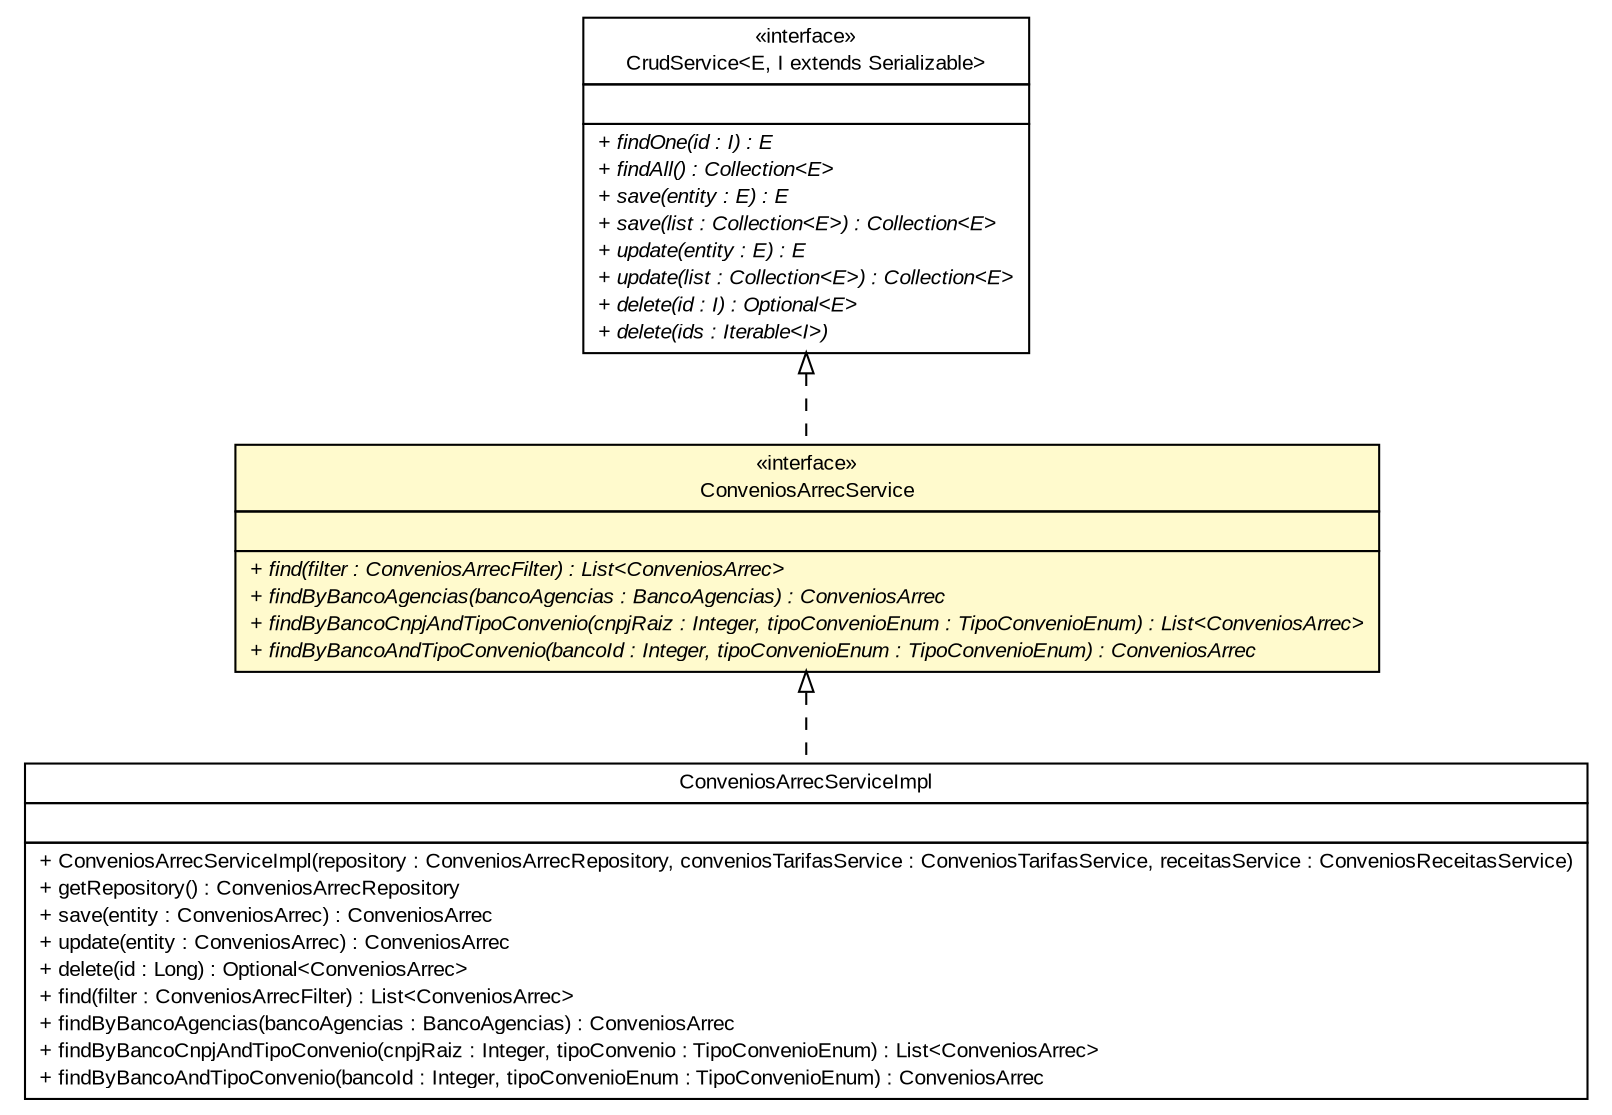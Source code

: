 #!/usr/local/bin/dot
#
# Class diagram 
# Generated by UMLGraph version R5_6 (http://www.umlgraph.org/)
#

digraph G {
	edge [fontname="arial",fontsize=10,labelfontname="arial",labelfontsize=10];
	node [fontname="arial",fontsize=10,shape=plaintext];
	nodesep=0.25;
	ranksep=0.5;
	// br.gov.to.sefaz.business.service.CrudService<E, I extends java.io.Serializable>
	c320798 [label=<<table title="br.gov.to.sefaz.business.service.CrudService" border="0" cellborder="1" cellspacing="0" cellpadding="2" port="p" href="../../../../business/service/CrudService.html">
		<tr><td><table border="0" cellspacing="0" cellpadding="1">
<tr><td align="center" balign="center"> &#171;interface&#187; </td></tr>
<tr><td align="center" balign="center"> CrudService&lt;E, I extends Serializable&gt; </td></tr>
		</table></td></tr>
		<tr><td><table border="0" cellspacing="0" cellpadding="1">
<tr><td align="left" balign="left">  </td></tr>
		</table></td></tr>
		<tr><td><table border="0" cellspacing="0" cellpadding="1">
<tr><td align="left" balign="left"><font face="arial italic" point-size="10.0"> + findOne(id : I) : E </font></td></tr>
<tr><td align="left" balign="left"><font face="arial italic" point-size="10.0"> + findAll() : Collection&lt;E&gt; </font></td></tr>
<tr><td align="left" balign="left"><font face="arial italic" point-size="10.0"> + save(entity : E) : E </font></td></tr>
<tr><td align="left" balign="left"><font face="arial italic" point-size="10.0"> + save(list : Collection&lt;E&gt;) : Collection&lt;E&gt; </font></td></tr>
<tr><td align="left" balign="left"><font face="arial italic" point-size="10.0"> + update(entity : E) : E </font></td></tr>
<tr><td align="left" balign="left"><font face="arial italic" point-size="10.0"> + update(list : Collection&lt;E&gt;) : Collection&lt;E&gt; </font></td></tr>
<tr><td align="left" balign="left"><font face="arial italic" point-size="10.0"> + delete(id : I) : Optional&lt;E&gt; </font></td></tr>
<tr><td align="left" balign="left"><font face="arial italic" point-size="10.0"> + delete(ids : Iterable&lt;I&gt;) </font></td></tr>
		</table></td></tr>
		</table>>, URL="../../../../business/service/CrudService.html", fontname="arial", fontcolor="black", fontsize=10.0];
	// br.gov.to.sefaz.arr.parametros.business.service.ConveniosArrecService
	c321171 [label=<<table title="br.gov.to.sefaz.arr.parametros.business.service.ConveniosArrecService" border="0" cellborder="1" cellspacing="0" cellpadding="2" port="p" bgcolor="lemonChiffon" href="./ConveniosArrecService.html">
		<tr><td><table border="0" cellspacing="0" cellpadding="1">
<tr><td align="center" balign="center"> &#171;interface&#187; </td></tr>
<tr><td align="center" balign="center"> ConveniosArrecService </td></tr>
		</table></td></tr>
		<tr><td><table border="0" cellspacing="0" cellpadding="1">
<tr><td align="left" balign="left">  </td></tr>
		</table></td></tr>
		<tr><td><table border="0" cellspacing="0" cellpadding="1">
<tr><td align="left" balign="left"><font face="arial italic" point-size="10.0"> + find(filter : ConveniosArrecFilter) : List&lt;ConveniosArrec&gt; </font></td></tr>
<tr><td align="left" balign="left"><font face="arial italic" point-size="10.0"> + findByBancoAgencias(bancoAgencias : BancoAgencias) : ConveniosArrec </font></td></tr>
<tr><td align="left" balign="left"><font face="arial italic" point-size="10.0"> + findByBancoCnpjAndTipoConvenio(cnpjRaiz : Integer, tipoConvenioEnum : TipoConvenioEnum) : List&lt;ConveniosArrec&gt; </font></td></tr>
<tr><td align="left" balign="left"><font face="arial italic" point-size="10.0"> + findByBancoAndTipoConvenio(bancoId : Integer, tipoConvenioEnum : TipoConvenioEnum) : ConveniosArrec </font></td></tr>
		</table></td></tr>
		</table>>, URL="./ConveniosArrecService.html", fontname="arial", fontcolor="black", fontsize=10.0];
	// br.gov.to.sefaz.arr.parametros.business.service.impl.ConveniosArrecServiceImpl
	c321198 [label=<<table title="br.gov.to.sefaz.arr.parametros.business.service.impl.ConveniosArrecServiceImpl" border="0" cellborder="1" cellspacing="0" cellpadding="2" port="p" href="./impl/ConveniosArrecServiceImpl.html">
		<tr><td><table border="0" cellspacing="0" cellpadding="1">
<tr><td align="center" balign="center"> ConveniosArrecServiceImpl </td></tr>
		</table></td></tr>
		<tr><td><table border="0" cellspacing="0" cellpadding="1">
<tr><td align="left" balign="left">  </td></tr>
		</table></td></tr>
		<tr><td><table border="0" cellspacing="0" cellpadding="1">
<tr><td align="left" balign="left"> + ConveniosArrecServiceImpl(repository : ConveniosArrecRepository, conveniosTarifasService : ConveniosTarifasService, receitasService : ConveniosReceitasService) </td></tr>
<tr><td align="left" balign="left"> + getRepository() : ConveniosArrecRepository </td></tr>
<tr><td align="left" balign="left"> + save(entity : ConveniosArrec) : ConveniosArrec </td></tr>
<tr><td align="left" balign="left"> + update(entity : ConveniosArrec) : ConveniosArrec </td></tr>
<tr><td align="left" balign="left"> + delete(id : Long) : Optional&lt;ConveniosArrec&gt; </td></tr>
<tr><td align="left" balign="left"> + find(filter : ConveniosArrecFilter) : List&lt;ConveniosArrec&gt; </td></tr>
<tr><td align="left" balign="left"> + findByBancoAgencias(bancoAgencias : BancoAgencias) : ConveniosArrec </td></tr>
<tr><td align="left" balign="left"> + findByBancoCnpjAndTipoConvenio(cnpjRaiz : Integer, tipoConvenio : TipoConvenioEnum) : List&lt;ConveniosArrec&gt; </td></tr>
<tr><td align="left" balign="left"> + findByBancoAndTipoConvenio(bancoId : Integer, tipoConvenioEnum : TipoConvenioEnum) : ConveniosArrec </td></tr>
		</table></td></tr>
		</table>>, URL="./impl/ConveniosArrecServiceImpl.html", fontname="arial", fontcolor="black", fontsize=10.0];
	//br.gov.to.sefaz.arr.parametros.business.service.ConveniosArrecService implements br.gov.to.sefaz.business.service.CrudService<E, I extends java.io.Serializable>
	c320798:p -> c321171:p [dir=back,arrowtail=empty,style=dashed];
	//br.gov.to.sefaz.arr.parametros.business.service.impl.ConveniosArrecServiceImpl implements br.gov.to.sefaz.arr.parametros.business.service.ConveniosArrecService
	c321171:p -> c321198:p [dir=back,arrowtail=empty,style=dashed];
}

